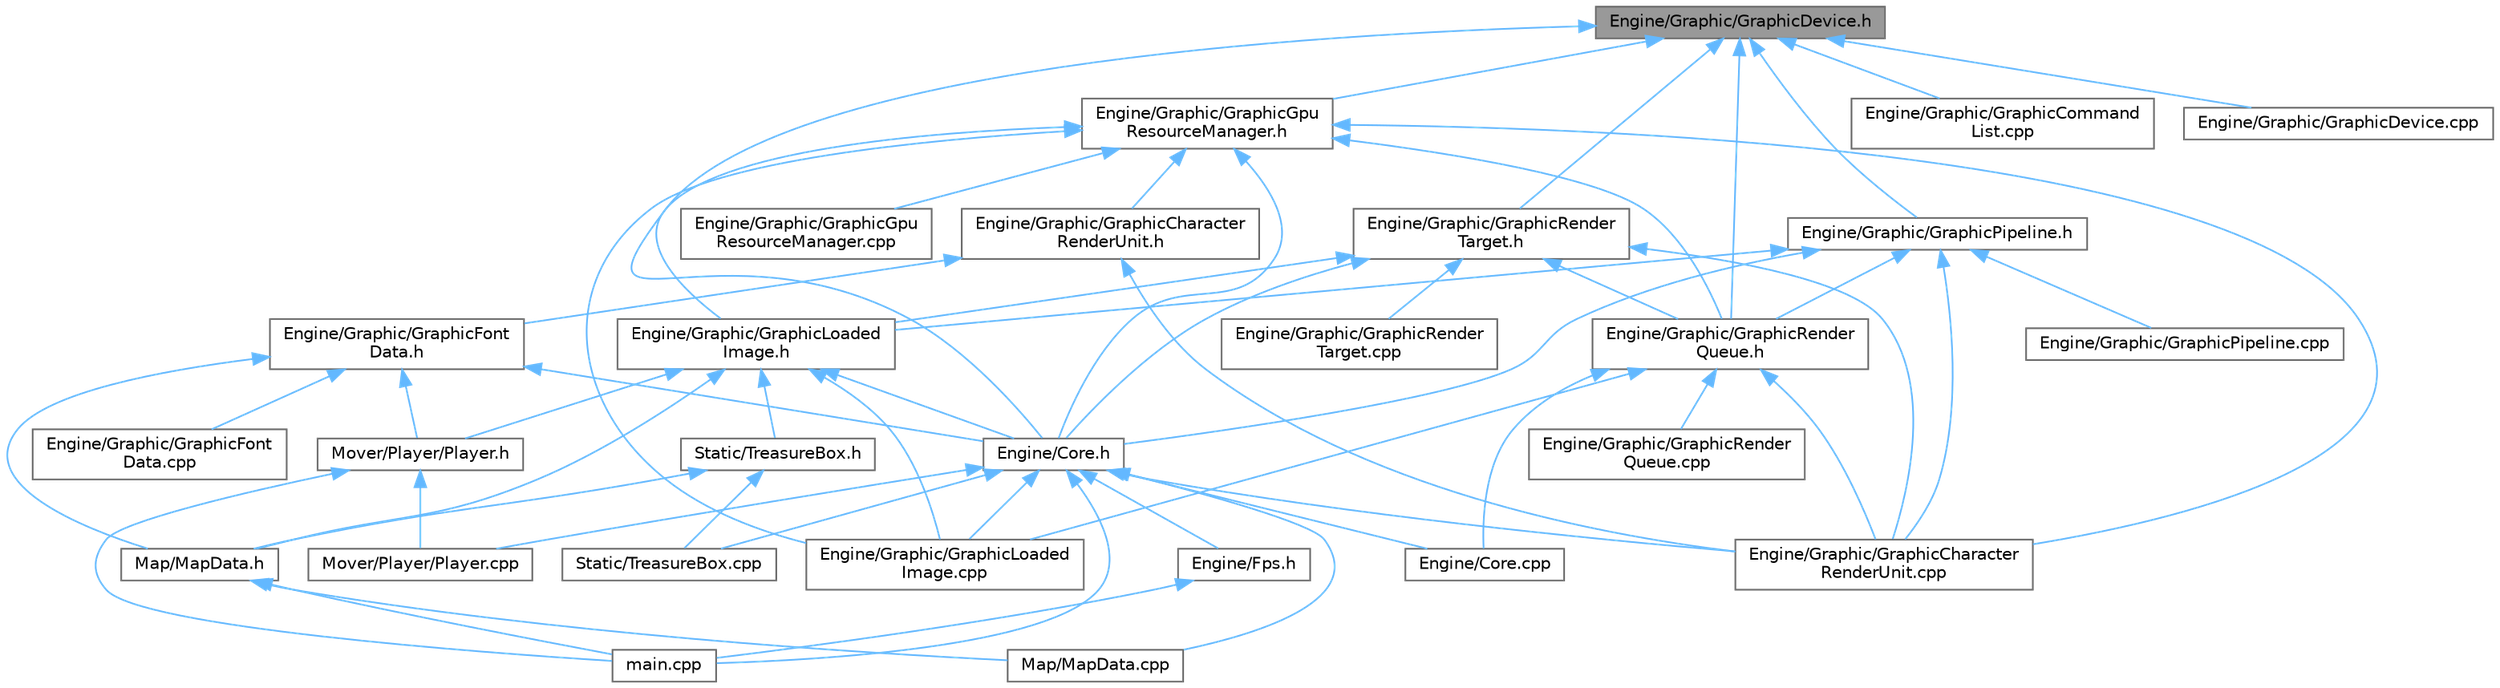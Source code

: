 digraph "Engine/Graphic/GraphicDevice.h"
{
 // LATEX_PDF_SIZE
  bgcolor="transparent";
  edge [fontname=Helvetica,fontsize=10,labelfontname=Helvetica,labelfontsize=10];
  node [fontname=Helvetica,fontsize=10,shape=box,height=0.2,width=0.4];
  Node1 [id="Node000001",label="Engine/Graphic/GraphicDevice.h",height=0.2,width=0.4,color="gray40", fillcolor="grey60", style="filled", fontcolor="black",tooltip=" "];
  Node1 -> Node2 [id="edge55_Node000001_Node000002",dir="back",color="steelblue1",style="solid",tooltip=" "];
  Node2 [id="Node000002",label="Engine/Core.h",height=0.2,width=0.4,color="grey40", fillcolor="white", style="filled",URL="$_core_8h.html",tooltip=" "];
  Node2 -> Node3 [id="edge56_Node000002_Node000003",dir="back",color="steelblue1",style="solid",tooltip=" "];
  Node3 [id="Node000003",label="Engine/Core.cpp",height=0.2,width=0.4,color="grey40", fillcolor="white", style="filled",URL="$_core_8cpp.html",tooltip=" "];
  Node2 -> Node4 [id="edge57_Node000002_Node000004",dir="back",color="steelblue1",style="solid",tooltip=" "];
  Node4 [id="Node000004",label="Engine/Fps.h",height=0.2,width=0.4,color="grey40", fillcolor="white", style="filled",URL="$_fps_8h.html",tooltip=" "];
  Node4 -> Node5 [id="edge58_Node000004_Node000005",dir="back",color="steelblue1",style="solid",tooltip=" "];
  Node5 [id="Node000005",label="main.cpp",height=0.2,width=0.4,color="grey40", fillcolor="white", style="filled",URL="$main_8cpp.html",tooltip=" "];
  Node2 -> Node6 [id="edge59_Node000002_Node000006",dir="back",color="steelblue1",style="solid",tooltip=" "];
  Node6 [id="Node000006",label="Engine/Graphic/GraphicCharacter\lRenderUnit.cpp",height=0.2,width=0.4,color="grey40", fillcolor="white", style="filled",URL="$_graphic_character_render_unit_8cpp.html",tooltip=" "];
  Node2 -> Node7 [id="edge60_Node000002_Node000007",dir="back",color="steelblue1",style="solid",tooltip=" "];
  Node7 [id="Node000007",label="Engine/Graphic/GraphicLoaded\lImage.cpp",height=0.2,width=0.4,color="grey40", fillcolor="white", style="filled",URL="$_graphic_loaded_image_8cpp.html",tooltip=" "];
  Node2 -> Node8 [id="edge61_Node000002_Node000008",dir="back",color="steelblue1",style="solid",tooltip=" "];
  Node8 [id="Node000008",label="Map/MapData.cpp",height=0.2,width=0.4,color="grey40", fillcolor="white", style="filled",URL="$_map_data_8cpp.html",tooltip=" "];
  Node2 -> Node9 [id="edge62_Node000002_Node000009",dir="back",color="steelblue1",style="solid",tooltip=" "];
  Node9 [id="Node000009",label="Mover/Player/Player.cpp",height=0.2,width=0.4,color="grey40", fillcolor="white", style="filled",URL="$_player_8cpp.html",tooltip=" "];
  Node2 -> Node10 [id="edge63_Node000002_Node000010",dir="back",color="steelblue1",style="solid",tooltip=" "];
  Node10 [id="Node000010",label="Static/TreasureBox.cpp",height=0.2,width=0.4,color="grey40", fillcolor="white", style="filled",URL="$_treasure_box_8cpp.html",tooltip=" "];
  Node2 -> Node5 [id="edge64_Node000002_Node000005",dir="back",color="steelblue1",style="solid",tooltip=" "];
  Node1 -> Node11 [id="edge65_Node000001_Node000011",dir="back",color="steelblue1",style="solid",tooltip=" "];
  Node11 [id="Node000011",label="Engine/Graphic/GraphicCommand\lList.cpp",height=0.2,width=0.4,color="grey40", fillcolor="white", style="filled",URL="$_graphic_command_list_8cpp.html",tooltip=" "];
  Node1 -> Node12 [id="edge66_Node000001_Node000012",dir="back",color="steelblue1",style="solid",tooltip=" "];
  Node12 [id="Node000012",label="Engine/Graphic/GraphicDevice.cpp",height=0.2,width=0.4,color="grey40", fillcolor="white", style="filled",URL="$_graphic_device_8cpp.html",tooltip=" "];
  Node1 -> Node13 [id="edge67_Node000001_Node000013",dir="back",color="steelblue1",style="solid",tooltip=" "];
  Node13 [id="Node000013",label="Engine/Graphic/GraphicGpu\lResourceManager.h",height=0.2,width=0.4,color="grey40", fillcolor="white", style="filled",URL="$_graphic_gpu_resource_manager_8h.html",tooltip=" "];
  Node13 -> Node2 [id="edge68_Node000013_Node000002",dir="back",color="steelblue1",style="solid",tooltip=" "];
  Node13 -> Node6 [id="edge69_Node000013_Node000006",dir="back",color="steelblue1",style="solid",tooltip=" "];
  Node13 -> Node14 [id="edge70_Node000013_Node000014",dir="back",color="steelblue1",style="solid",tooltip=" "];
  Node14 [id="Node000014",label="Engine/Graphic/GraphicCharacter\lRenderUnit.h",height=0.2,width=0.4,color="grey40", fillcolor="white", style="filled",URL="$_graphic_character_render_unit_8h.html",tooltip=" "];
  Node14 -> Node6 [id="edge71_Node000014_Node000006",dir="back",color="steelblue1",style="solid",tooltip=" "];
  Node14 -> Node15 [id="edge72_Node000014_Node000015",dir="back",color="steelblue1",style="solid",tooltip=" "];
  Node15 [id="Node000015",label="Engine/Graphic/GraphicFont\lData.h",height=0.2,width=0.4,color="grey40", fillcolor="white", style="filled",URL="$_graphic_font_data_8h.html",tooltip=" "];
  Node15 -> Node2 [id="edge73_Node000015_Node000002",dir="back",color="steelblue1",style="solid",tooltip=" "];
  Node15 -> Node16 [id="edge74_Node000015_Node000016",dir="back",color="steelblue1",style="solid",tooltip=" "];
  Node16 [id="Node000016",label="Engine/Graphic/GraphicFont\lData.cpp",height=0.2,width=0.4,color="grey40", fillcolor="white", style="filled",URL="$_graphic_font_data_8cpp.html",tooltip=" "];
  Node15 -> Node17 [id="edge75_Node000015_Node000017",dir="back",color="steelblue1",style="solid",tooltip=" "];
  Node17 [id="Node000017",label="Map/MapData.h",height=0.2,width=0.4,color="grey40", fillcolor="white", style="filled",URL="$_map_data_8h.html",tooltip=" "];
  Node17 -> Node8 [id="edge76_Node000017_Node000008",dir="back",color="steelblue1",style="solid",tooltip=" "];
  Node17 -> Node5 [id="edge77_Node000017_Node000005",dir="back",color="steelblue1",style="solid",tooltip=" "];
  Node15 -> Node18 [id="edge78_Node000015_Node000018",dir="back",color="steelblue1",style="solid",tooltip=" "];
  Node18 [id="Node000018",label="Mover/Player/Player.h",height=0.2,width=0.4,color="grey40", fillcolor="white", style="filled",URL="$_player_8h.html",tooltip=" "];
  Node18 -> Node9 [id="edge79_Node000018_Node000009",dir="back",color="steelblue1",style="solid",tooltip=" "];
  Node18 -> Node5 [id="edge80_Node000018_Node000005",dir="back",color="steelblue1",style="solid",tooltip=" "];
  Node13 -> Node19 [id="edge81_Node000013_Node000019",dir="back",color="steelblue1",style="solid",tooltip=" "];
  Node19 [id="Node000019",label="Engine/Graphic/GraphicGpu\lResourceManager.cpp",height=0.2,width=0.4,color="grey40", fillcolor="white", style="filled",URL="$_graphic_gpu_resource_manager_8cpp.html",tooltip=" "];
  Node13 -> Node7 [id="edge82_Node000013_Node000007",dir="back",color="steelblue1",style="solid",tooltip=" "];
  Node13 -> Node20 [id="edge83_Node000013_Node000020",dir="back",color="steelblue1",style="solid",tooltip=" "];
  Node20 [id="Node000020",label="Engine/Graphic/GraphicLoaded\lImage.h",height=0.2,width=0.4,color="grey40", fillcolor="white", style="filled",URL="$_graphic_loaded_image_8h.html",tooltip=" "];
  Node20 -> Node2 [id="edge84_Node000020_Node000002",dir="back",color="steelblue1",style="solid",tooltip=" "];
  Node20 -> Node7 [id="edge85_Node000020_Node000007",dir="back",color="steelblue1",style="solid",tooltip=" "];
  Node20 -> Node17 [id="edge86_Node000020_Node000017",dir="back",color="steelblue1",style="solid",tooltip=" "];
  Node20 -> Node18 [id="edge87_Node000020_Node000018",dir="back",color="steelblue1",style="solid",tooltip=" "];
  Node20 -> Node21 [id="edge88_Node000020_Node000021",dir="back",color="steelblue1",style="solid",tooltip=" "];
  Node21 [id="Node000021",label="Static/TreasureBox.h",height=0.2,width=0.4,color="grey40", fillcolor="white", style="filled",URL="$_treasure_box_8h.html",tooltip=" "];
  Node21 -> Node17 [id="edge89_Node000021_Node000017",dir="back",color="steelblue1",style="solid",tooltip=" "];
  Node21 -> Node10 [id="edge90_Node000021_Node000010",dir="back",color="steelblue1",style="solid",tooltip=" "];
  Node13 -> Node22 [id="edge91_Node000013_Node000022",dir="back",color="steelblue1",style="solid",tooltip=" "];
  Node22 [id="Node000022",label="Engine/Graphic/GraphicRender\lQueue.h",height=0.2,width=0.4,color="grey40", fillcolor="white", style="filled",URL="$_graphic_render_queue_8h.html",tooltip=" "];
  Node22 -> Node3 [id="edge92_Node000022_Node000003",dir="back",color="steelblue1",style="solid",tooltip=" "];
  Node22 -> Node6 [id="edge93_Node000022_Node000006",dir="back",color="steelblue1",style="solid",tooltip=" "];
  Node22 -> Node7 [id="edge94_Node000022_Node000007",dir="back",color="steelblue1",style="solid",tooltip=" "];
  Node22 -> Node23 [id="edge95_Node000022_Node000023",dir="back",color="steelblue1",style="solid",tooltip=" "];
  Node23 [id="Node000023",label="Engine/Graphic/GraphicRender\lQueue.cpp",height=0.2,width=0.4,color="grey40", fillcolor="white", style="filled",URL="$_graphic_render_queue_8cpp.html",tooltip=" "];
  Node1 -> Node24 [id="edge96_Node000001_Node000024",dir="back",color="steelblue1",style="solid",tooltip=" "];
  Node24 [id="Node000024",label="Engine/Graphic/GraphicPipeline.h",height=0.2,width=0.4,color="grey40", fillcolor="white", style="filled",URL="$_graphic_pipeline_8h.html",tooltip=" "];
  Node24 -> Node2 [id="edge97_Node000024_Node000002",dir="back",color="steelblue1",style="solid",tooltip=" "];
  Node24 -> Node6 [id="edge98_Node000024_Node000006",dir="back",color="steelblue1",style="solid",tooltip=" "];
  Node24 -> Node20 [id="edge99_Node000024_Node000020",dir="back",color="steelblue1",style="solid",tooltip=" "];
  Node24 -> Node25 [id="edge100_Node000024_Node000025",dir="back",color="steelblue1",style="solid",tooltip=" "];
  Node25 [id="Node000025",label="Engine/Graphic/GraphicPipeline.cpp",height=0.2,width=0.4,color="grey40", fillcolor="white", style="filled",URL="$_graphic_pipeline_8cpp.html",tooltip=" "];
  Node24 -> Node22 [id="edge101_Node000024_Node000022",dir="back",color="steelblue1",style="solid",tooltip=" "];
  Node1 -> Node22 [id="edge102_Node000001_Node000022",dir="back",color="steelblue1",style="solid",tooltip=" "];
  Node1 -> Node26 [id="edge103_Node000001_Node000026",dir="back",color="steelblue1",style="solid",tooltip=" "];
  Node26 [id="Node000026",label="Engine/Graphic/GraphicRender\lTarget.h",height=0.2,width=0.4,color="grey40", fillcolor="white", style="filled",URL="$_graphic_render_target_8h.html",tooltip=" "];
  Node26 -> Node2 [id="edge104_Node000026_Node000002",dir="back",color="steelblue1",style="solid",tooltip=" "];
  Node26 -> Node6 [id="edge105_Node000026_Node000006",dir="back",color="steelblue1",style="solid",tooltip=" "];
  Node26 -> Node20 [id="edge106_Node000026_Node000020",dir="back",color="steelblue1",style="solid",tooltip=" "];
  Node26 -> Node22 [id="edge107_Node000026_Node000022",dir="back",color="steelblue1",style="solid",tooltip=" "];
  Node26 -> Node27 [id="edge108_Node000026_Node000027",dir="back",color="steelblue1",style="solid",tooltip=" "];
  Node27 [id="Node000027",label="Engine/Graphic/GraphicRender\lTarget.cpp",height=0.2,width=0.4,color="grey40", fillcolor="white", style="filled",URL="$_graphic_render_target_8cpp.html",tooltip=" "];
}
